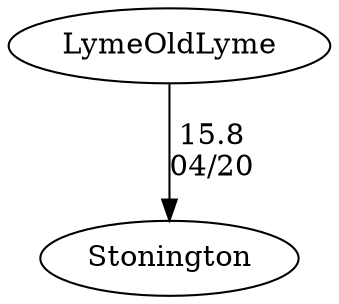 digraph boys1foursStonington {Stonington [URL="boys1foursStoningtonStonington.html"];LymeOldLyme [URL="boys1foursStoningtonLymeOldLyme.html"];LymeOldLyme -> Stonington[label="15.8
04/20", weight="85", tooltip="Lyme/Old Lyme, Stonington, East Lyme			
Distance: 1500m - Novice were 1000m Conditions: Rain intermittently. Very flat, very low wind. Slight tail current. Comments: Girls novice 4 ended up being a a little under 1000m with drifting at the start
None", URL="https://www.row2k.com/results/resultspage.cfm?UID=622A605D840C2B57865CD47A05BAB2CD&cat=5", random="random"]}